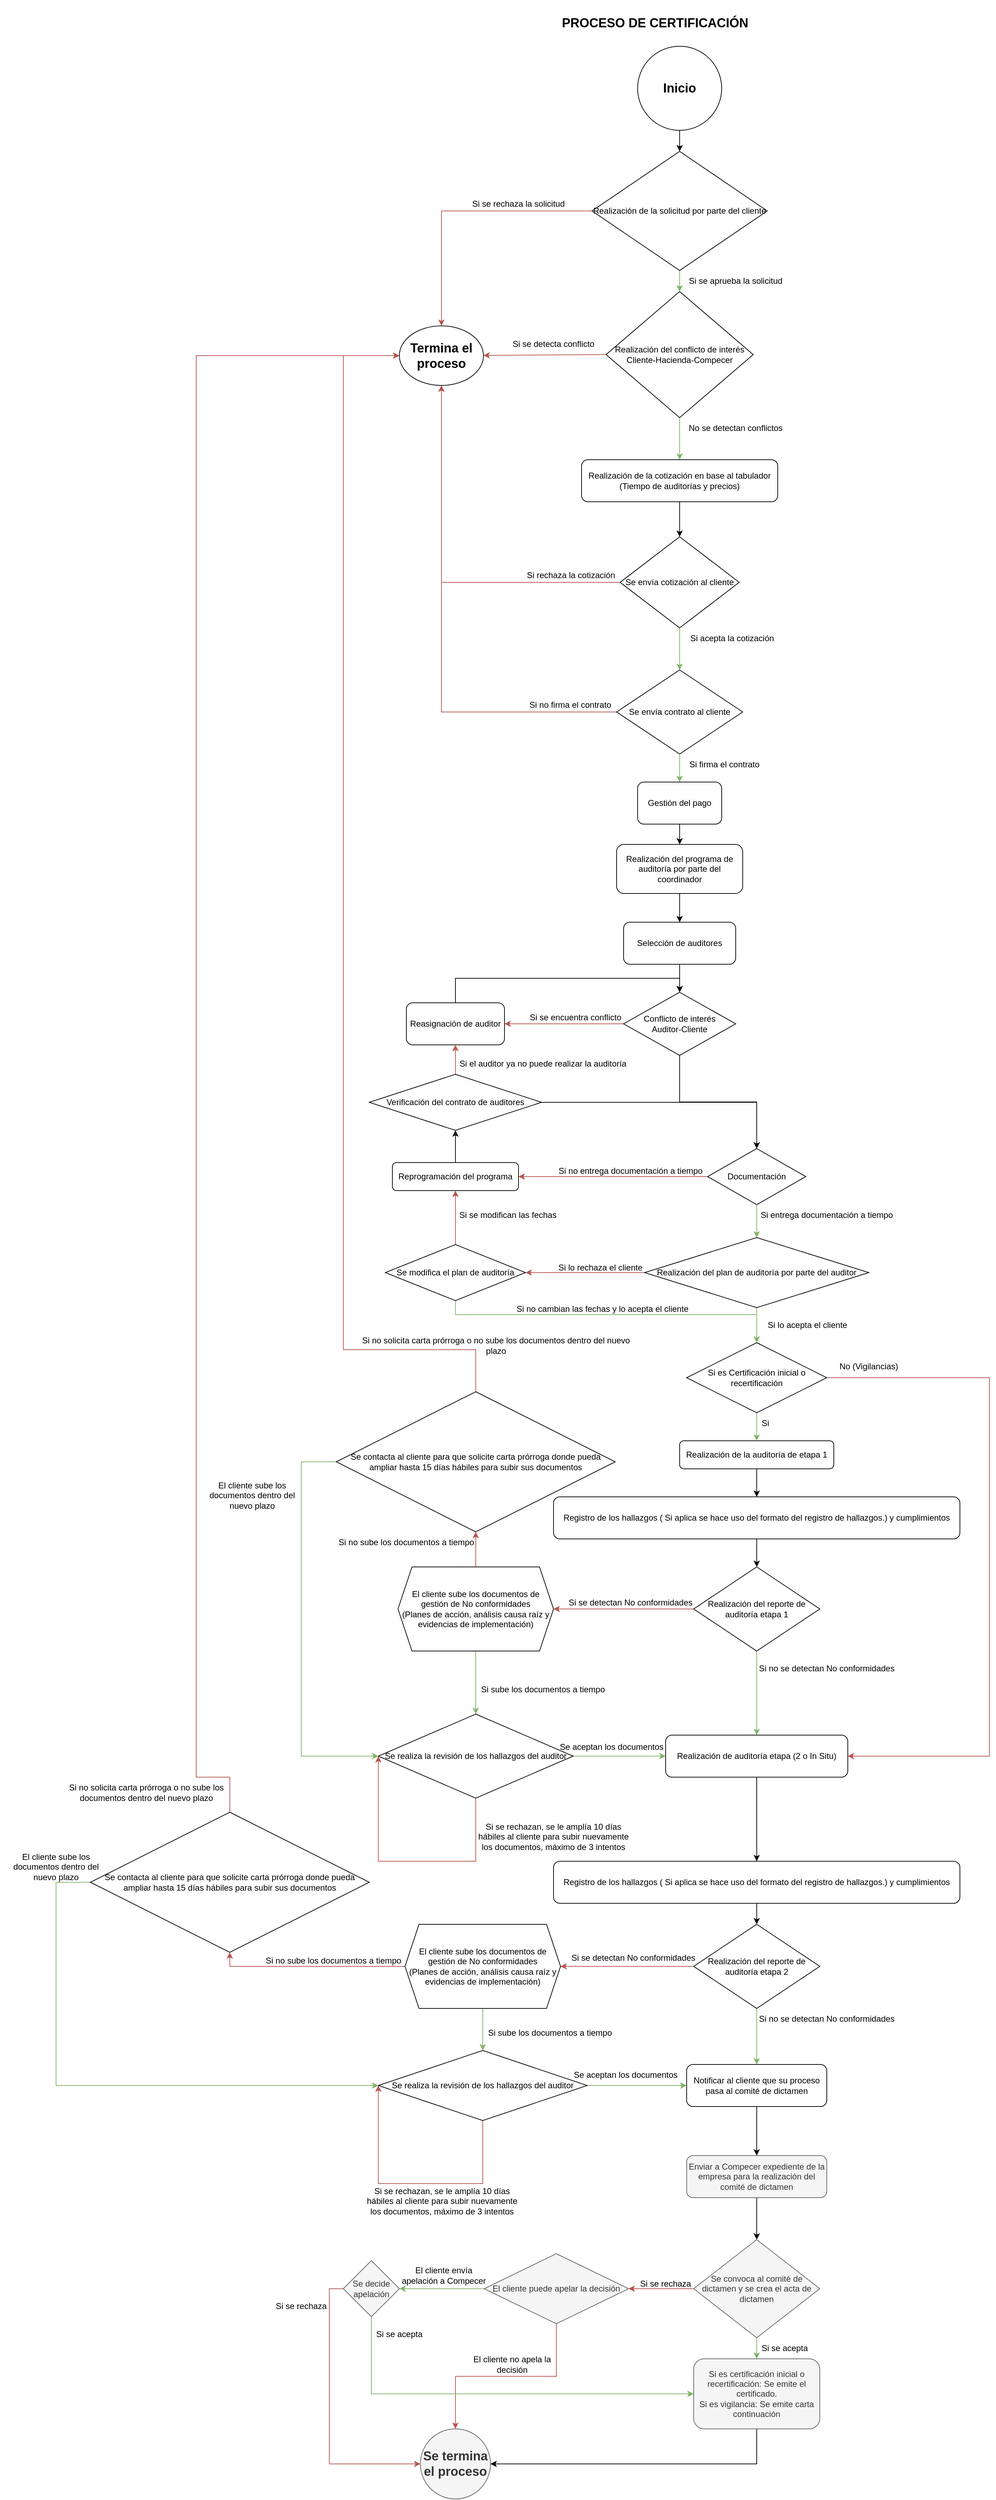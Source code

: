 <mxfile version="21.3.8" type="github">
  <diagram id="C5RBs43oDa-KdzZeNtuy" name="Page-1">
    <mxGraphModel dx="1707" dy="484" grid="1" gridSize="10" guides="1" tooltips="1" connect="1" arrows="1" fold="1" page="1" pageScale="1" pageWidth="827" pageHeight="1169" math="0" shadow="0">
      <root>
        <mxCell id="WIyWlLk6GJQsqaUBKTNV-0" />
        <mxCell id="WIyWlLk6GJQsqaUBKTNV-1" parent="WIyWlLk6GJQsqaUBKTNV-0" />
        <mxCell id="p5-lfuX05oYDoeHPT0H4-0" value="&lt;h2&gt;Inicio&lt;/h2&gt;" style="ellipse;whiteSpace=wrap;html=1;" parent="WIyWlLk6GJQsqaUBKTNV-1" vertex="1">
          <mxGeometry x="390" y="80" width="120" height="120" as="geometry" />
        </mxCell>
        <mxCell id="p5-lfuX05oYDoeHPT0H4-1" value="&lt;h1&gt;&lt;font style=&quot;font-size: 18px;&quot;&gt;PROCESO DE CERTIFICACIÓN&lt;/font&gt;&lt;/h1&gt;" style="text;html=1;strokeColor=none;fillColor=none;align=center;verticalAlign=middle;whiteSpace=wrap;rounded=0;" parent="WIyWlLk6GJQsqaUBKTNV-1" vertex="1">
          <mxGeometry y="30" width="830" height="30" as="geometry" />
        </mxCell>
        <mxCell id="p5-lfuX05oYDoeHPT0H4-3" value="" style="endArrow=classic;html=1;rounded=0;exitX=0.5;exitY=1;exitDx=0;exitDy=0;entryX=0.5;entryY=0;entryDx=0;entryDy=0;" parent="WIyWlLk6GJQsqaUBKTNV-1" source="p5-lfuX05oYDoeHPT0H4-0" target="p5-lfuX05oYDoeHPT0H4-13" edge="1">
          <mxGeometry width="50" height="50" relative="1" as="geometry">
            <mxPoint x="525" y="230" as="sourcePoint" />
            <mxPoint x="450" y="230" as="targetPoint" />
          </mxGeometry>
        </mxCell>
        <mxCell id="p5-lfuX05oYDoeHPT0H4-4" value="Realización del conflicto de interés&lt;br&gt;Cliente-Hacienda-Compecer" style="rhombus;whiteSpace=wrap;html=1;" parent="WIyWlLk6GJQsqaUBKTNV-1" vertex="1">
          <mxGeometry x="345" y="430" width="210" height="180" as="geometry" />
        </mxCell>
        <mxCell id="p5-lfuX05oYDoeHPT0H4-5" value="" style="endArrow=classic;html=1;rounded=0;exitX=0.5;exitY=1;exitDx=0;exitDy=0;entryX=0.5;entryY=0;entryDx=0;entryDy=0;fillColor=#d5e8d4;strokeColor=#82b366;" parent="WIyWlLk6GJQsqaUBKTNV-1" source="p5-lfuX05oYDoeHPT0H4-13" target="p5-lfuX05oYDoeHPT0H4-4" edge="1">
          <mxGeometry width="50" height="50" relative="1" as="geometry">
            <mxPoint x="450" y="300" as="sourcePoint" />
            <mxPoint x="270" y="300" as="targetPoint" />
          </mxGeometry>
        </mxCell>
        <mxCell id="p5-lfuX05oYDoeHPT0H4-6" value="" style="endArrow=classic;html=1;rounded=0;exitX=0;exitY=0.5;exitDx=0;exitDy=0;fillColor=#f8cecc;strokeColor=#b85450;" parent="WIyWlLk6GJQsqaUBKTNV-1" source="p5-lfuX05oYDoeHPT0H4-4" target="p5-lfuX05oYDoeHPT0H4-8" edge="1">
          <mxGeometry width="50" height="50" relative="1" as="geometry">
            <mxPoint x="200" y="450" as="sourcePoint" />
            <mxPoint x="180" y="385" as="targetPoint" />
          </mxGeometry>
        </mxCell>
        <mxCell id="p5-lfuX05oYDoeHPT0H4-7" value="Si se detecta conflicto" style="text;html=1;strokeColor=none;fillColor=none;align=center;verticalAlign=middle;whiteSpace=wrap;rounded=0;" parent="WIyWlLk6GJQsqaUBKTNV-1" vertex="1">
          <mxGeometry x="195" y="490" width="150" height="30" as="geometry" />
        </mxCell>
        <mxCell id="p5-lfuX05oYDoeHPT0H4-8" value="&lt;h2&gt;Termina el proceso&lt;/h2&gt;" style="ellipse;whiteSpace=wrap;html=1;" parent="WIyWlLk6GJQsqaUBKTNV-1" vertex="1">
          <mxGeometry x="50" y="479" width="120" height="85" as="geometry" />
        </mxCell>
        <mxCell id="p5-lfuX05oYDoeHPT0H4-11" value="" style="endArrow=classic;html=1;rounded=0;exitX=0.5;exitY=1;exitDx=0;exitDy=0;fillColor=#d5e8d4;strokeColor=#82b366;entryX=0.5;entryY=0;entryDx=0;entryDy=0;" parent="WIyWlLk6GJQsqaUBKTNV-1" source="p5-lfuX05oYDoeHPT0H4-4" target="p5-lfuX05oYDoeHPT0H4-43" edge="1">
          <mxGeometry width="50" height="50" relative="1" as="geometry">
            <mxPoint x="420" y="420" as="sourcePoint" />
            <mxPoint x="450" y="650" as="targetPoint" />
          </mxGeometry>
        </mxCell>
        <mxCell id="p5-lfuX05oYDoeHPT0H4-12" value="No se detectan conflictos" style="text;html=1;strokeColor=none;fillColor=none;align=center;verticalAlign=middle;whiteSpace=wrap;rounded=0;" parent="WIyWlLk6GJQsqaUBKTNV-1" vertex="1">
          <mxGeometry x="450" y="610" width="160" height="30" as="geometry" />
        </mxCell>
        <mxCell id="p5-lfuX05oYDoeHPT0H4-17" style="edgeStyle=orthogonalEdgeStyle;rounded=0;orthogonalLoop=1;jettySize=auto;html=1;exitX=0;exitY=0.5;exitDx=0;exitDy=0;entryX=0.5;entryY=0;entryDx=0;entryDy=0;fillColor=#f8cecc;strokeColor=#b85450;" parent="WIyWlLk6GJQsqaUBKTNV-1" source="p5-lfuX05oYDoeHPT0H4-13" target="p5-lfuX05oYDoeHPT0H4-8" edge="1">
          <mxGeometry relative="1" as="geometry" />
        </mxCell>
        <mxCell id="p5-lfuX05oYDoeHPT0H4-13" value="Realización de la solicitud por parte del cliente" style="rhombus;whiteSpace=wrap;html=1;" parent="WIyWlLk6GJQsqaUBKTNV-1" vertex="1">
          <mxGeometry x="325" y="230" width="250" height="170" as="geometry" />
        </mxCell>
        <mxCell id="p5-lfuX05oYDoeHPT0H4-16" value="Si se aprueba la solicitud" style="text;html=1;strokeColor=none;fillColor=none;align=center;verticalAlign=middle;whiteSpace=wrap;rounded=0;" parent="WIyWlLk6GJQsqaUBKTNV-1" vertex="1">
          <mxGeometry x="450" y="400" width="160" height="30" as="geometry" />
        </mxCell>
        <mxCell id="p5-lfuX05oYDoeHPT0H4-18" value="Si se rechaza la solicitud" style="text;html=1;strokeColor=none;fillColor=none;align=center;verticalAlign=middle;whiteSpace=wrap;rounded=0;" parent="WIyWlLk6GJQsqaUBKTNV-1" vertex="1">
          <mxGeometry x="130" y="290" width="180" height="30" as="geometry" />
        </mxCell>
        <mxCell id="p5-lfuX05oYDoeHPT0H4-21" style="edgeStyle=orthogonalEdgeStyle;rounded=0;orthogonalLoop=1;jettySize=auto;html=1;exitX=0;exitY=0.5;exitDx=0;exitDy=0;entryX=0.5;entryY=1;entryDx=0;entryDy=0;fillColor=#f8cecc;strokeColor=#b85450;" parent="WIyWlLk6GJQsqaUBKTNV-1" source="p5-lfuX05oYDoeHPT0H4-20" target="p5-lfuX05oYDoeHPT0H4-8" edge="1">
          <mxGeometry relative="1" as="geometry" />
        </mxCell>
        <mxCell id="p5-lfuX05oYDoeHPT0H4-23" style="edgeStyle=orthogonalEdgeStyle;rounded=0;orthogonalLoop=1;jettySize=auto;html=1;exitX=0.5;exitY=1;exitDx=0;exitDy=0;entryX=0.5;entryY=0;entryDx=0;entryDy=0;fillColor=#d5e8d4;strokeColor=#82b366;" parent="WIyWlLk6GJQsqaUBKTNV-1" source="p5-lfuX05oYDoeHPT0H4-20" target="p5-lfuX05oYDoeHPT0H4-22" edge="1">
          <mxGeometry relative="1" as="geometry" />
        </mxCell>
        <mxCell id="p5-lfuX05oYDoeHPT0H4-20" value="Se envía cotización al cliente" style="rhombus;whiteSpace=wrap;html=1;" parent="WIyWlLk6GJQsqaUBKTNV-1" vertex="1">
          <mxGeometry x="365" y="780" width="170" height="130" as="geometry" />
        </mxCell>
        <mxCell id="p5-lfuX05oYDoeHPT0H4-24" style="edgeStyle=orthogonalEdgeStyle;rounded=0;orthogonalLoop=1;jettySize=auto;html=1;entryX=0.5;entryY=1;entryDx=0;entryDy=0;fillColor=#f8cecc;strokeColor=#b85450;" parent="WIyWlLk6GJQsqaUBKTNV-1" source="p5-lfuX05oYDoeHPT0H4-22" target="p5-lfuX05oYDoeHPT0H4-8" edge="1">
          <mxGeometry relative="1" as="geometry" />
        </mxCell>
        <mxCell id="p5-lfuX05oYDoeHPT0H4-22" value="Se envía contrato al cliente" style="rhombus;whiteSpace=wrap;html=1;" parent="WIyWlLk6GJQsqaUBKTNV-1" vertex="1">
          <mxGeometry x="360" y="970" width="180" height="120" as="geometry" />
        </mxCell>
        <mxCell id="p5-lfuX05oYDoeHPT0H4-25" value="Si rechaza la cotización" style="text;html=1;strokeColor=none;fillColor=none;align=center;verticalAlign=middle;whiteSpace=wrap;rounded=0;" parent="WIyWlLk6GJQsqaUBKTNV-1" vertex="1">
          <mxGeometry x="220" y="820" width="150" height="30" as="geometry" />
        </mxCell>
        <mxCell id="p5-lfuX05oYDoeHPT0H4-27" value="Si no firma el contrato" style="text;html=1;strokeColor=none;fillColor=none;align=center;verticalAlign=middle;whiteSpace=wrap;rounded=0;" parent="WIyWlLk6GJQsqaUBKTNV-1" vertex="1">
          <mxGeometry x="219" y="1005" width="150" height="30" as="geometry" />
        </mxCell>
        <mxCell id="p5-lfuX05oYDoeHPT0H4-28" value="Si acepta la cotización" style="text;html=1;strokeColor=none;fillColor=none;align=center;verticalAlign=middle;whiteSpace=wrap;rounded=0;" parent="WIyWlLk6GJQsqaUBKTNV-1" vertex="1">
          <mxGeometry x="450" y="910" width="150" height="30" as="geometry" />
        </mxCell>
        <mxCell id="p5-lfuX05oYDoeHPT0H4-29" value="" style="endArrow=classic;html=1;rounded=0;exitX=0.5;exitY=1;exitDx=0;exitDy=0;fillColor=#d5e8d4;strokeColor=#82b366;entryX=0.5;entryY=0;entryDx=0;entryDy=0;" parent="WIyWlLk6GJQsqaUBKTNV-1" source="p5-lfuX05oYDoeHPT0H4-22" target="p5-lfuX05oYDoeHPT0H4-31" edge="1">
          <mxGeometry width="50" height="50" relative="1" as="geometry">
            <mxPoint x="330" y="1160" as="sourcePoint" />
            <mxPoint x="450" y="1150" as="targetPoint" />
          </mxGeometry>
        </mxCell>
        <mxCell id="p5-lfuX05oYDoeHPT0H4-30" value="Si firma el contrato" style="text;html=1;strokeColor=none;fillColor=none;align=center;verticalAlign=middle;whiteSpace=wrap;rounded=0;" parent="WIyWlLk6GJQsqaUBKTNV-1" vertex="1">
          <mxGeometry x="439" y="1090" width="150" height="30" as="geometry" />
        </mxCell>
        <mxCell id="p5-lfuX05oYDoeHPT0H4-33" style="edgeStyle=orthogonalEdgeStyle;rounded=0;orthogonalLoop=1;jettySize=auto;html=1;exitX=0.5;exitY=1;exitDx=0;exitDy=0;entryX=0.5;entryY=0;entryDx=0;entryDy=0;" parent="WIyWlLk6GJQsqaUBKTNV-1" source="p5-lfuX05oYDoeHPT0H4-31" target="p5-lfuX05oYDoeHPT0H4-32" edge="1">
          <mxGeometry relative="1" as="geometry" />
        </mxCell>
        <mxCell id="p5-lfuX05oYDoeHPT0H4-31" value="Gestión del pago" style="rounded=1;whiteSpace=wrap;html=1;" parent="WIyWlLk6GJQsqaUBKTNV-1" vertex="1">
          <mxGeometry x="390" y="1130" width="120" height="60" as="geometry" />
        </mxCell>
        <mxCell id="p5-lfuX05oYDoeHPT0H4-35" style="edgeStyle=orthogonalEdgeStyle;rounded=0;orthogonalLoop=1;jettySize=auto;html=1;entryX=0.5;entryY=0;entryDx=0;entryDy=0;" parent="WIyWlLk6GJQsqaUBKTNV-1" source="p5-lfuX05oYDoeHPT0H4-32" target="p5-lfuX05oYDoeHPT0H4-34" edge="1">
          <mxGeometry relative="1" as="geometry" />
        </mxCell>
        <mxCell id="p5-lfuX05oYDoeHPT0H4-32" value="Realización del programa de auditoría por parte del coordinador" style="rounded=1;whiteSpace=wrap;html=1;" parent="WIyWlLk6GJQsqaUBKTNV-1" vertex="1">
          <mxGeometry x="360" y="1219" width="180" height="70" as="geometry" />
        </mxCell>
        <mxCell id="p5-lfuX05oYDoeHPT0H4-37" style="edgeStyle=orthogonalEdgeStyle;rounded=0;orthogonalLoop=1;jettySize=auto;html=1;entryX=0.5;entryY=0;entryDx=0;entryDy=0;" parent="WIyWlLk6GJQsqaUBKTNV-1" source="p5-lfuX05oYDoeHPT0H4-34" target="p5-lfuX05oYDoeHPT0H4-36" edge="1">
          <mxGeometry relative="1" as="geometry" />
        </mxCell>
        <mxCell id="p5-lfuX05oYDoeHPT0H4-34" value="Selección de auditores" style="rounded=1;whiteSpace=wrap;html=1;" parent="WIyWlLk6GJQsqaUBKTNV-1" vertex="1">
          <mxGeometry x="370" y="1330" width="160" height="60" as="geometry" />
        </mxCell>
        <mxCell id="p5-lfuX05oYDoeHPT0H4-41" style="edgeStyle=orthogonalEdgeStyle;rounded=0;orthogonalLoop=1;jettySize=auto;html=1;entryX=1;entryY=0.5;entryDx=0;entryDy=0;fillColor=#f8cecc;strokeColor=#b85450;" parent="WIyWlLk6GJQsqaUBKTNV-1" source="p5-lfuX05oYDoeHPT0H4-36" target="p5-lfuX05oYDoeHPT0H4-40" edge="1">
          <mxGeometry relative="1" as="geometry" />
        </mxCell>
        <mxCell id="p5-lfuX05oYDoeHPT0H4-47" style="edgeStyle=orthogonalEdgeStyle;rounded=0;orthogonalLoop=1;jettySize=auto;html=1;entryX=0.5;entryY=0;entryDx=0;entryDy=0;" parent="WIyWlLk6GJQsqaUBKTNV-1" source="p5-lfuX05oYDoeHPT0H4-36" target="p5-lfuX05oYDoeHPT0H4-48" edge="1">
          <mxGeometry relative="1" as="geometry">
            <mxPoint x="450" y="1570" as="targetPoint" />
          </mxGeometry>
        </mxCell>
        <mxCell id="p5-lfuX05oYDoeHPT0H4-36" value="Conflicto de interés&lt;br&gt;Auditor-Cliente" style="rhombus;whiteSpace=wrap;html=1;" parent="WIyWlLk6GJQsqaUBKTNV-1" vertex="1">
          <mxGeometry x="370" y="1430" width="160" height="90" as="geometry" />
        </mxCell>
        <mxCell id="p5-lfuX05oYDoeHPT0H4-39" value="Si se encuentra conflicto" style="text;html=1;strokeColor=none;fillColor=none;align=center;verticalAlign=middle;whiteSpace=wrap;rounded=0;" parent="WIyWlLk6GJQsqaUBKTNV-1" vertex="1">
          <mxGeometry x="226" y="1451" width="151" height="30" as="geometry" />
        </mxCell>
        <mxCell id="p5-lfuX05oYDoeHPT0H4-45" style="edgeStyle=orthogonalEdgeStyle;rounded=0;orthogonalLoop=1;jettySize=auto;html=1;entryX=0.5;entryY=0;entryDx=0;entryDy=0;" parent="WIyWlLk6GJQsqaUBKTNV-1" source="p5-lfuX05oYDoeHPT0H4-40" target="p5-lfuX05oYDoeHPT0H4-36" edge="1">
          <mxGeometry relative="1" as="geometry">
            <Array as="points">
              <mxPoint x="130" y="1410" />
              <mxPoint x="450" y="1410" />
            </Array>
          </mxGeometry>
        </mxCell>
        <mxCell id="p5-lfuX05oYDoeHPT0H4-40" value="Reasignación de auditor" style="rounded=1;whiteSpace=wrap;html=1;" parent="WIyWlLk6GJQsqaUBKTNV-1" vertex="1">
          <mxGeometry x="60" y="1445" width="140" height="60" as="geometry" />
        </mxCell>
        <mxCell id="p5-lfuX05oYDoeHPT0H4-44" style="edgeStyle=orthogonalEdgeStyle;rounded=0;orthogonalLoop=1;jettySize=auto;html=1;entryX=0.5;entryY=0;entryDx=0;entryDy=0;" parent="WIyWlLk6GJQsqaUBKTNV-1" source="p5-lfuX05oYDoeHPT0H4-43" target="p5-lfuX05oYDoeHPT0H4-20" edge="1">
          <mxGeometry relative="1" as="geometry" />
        </mxCell>
        <mxCell id="p5-lfuX05oYDoeHPT0H4-43" value="Realización de la cotización en base al tabulador (Tiempo de auditorías y precios)" style="rounded=1;whiteSpace=wrap;html=1;" parent="WIyWlLk6GJQsqaUBKTNV-1" vertex="1">
          <mxGeometry x="310" y="670" width="280" height="60" as="geometry" />
        </mxCell>
        <mxCell id="p5-lfuX05oYDoeHPT0H4-55" style="edgeStyle=orthogonalEdgeStyle;rounded=0;orthogonalLoop=1;jettySize=auto;html=1;exitX=0;exitY=0.5;exitDx=0;exitDy=0;entryX=1;entryY=0.5;entryDx=0;entryDy=0;fillColor=#f8cecc;strokeColor=#b85450;" parent="WIyWlLk6GJQsqaUBKTNV-1" source="p5-lfuX05oYDoeHPT0H4-48" target="p5-lfuX05oYDoeHPT0H4-50" edge="1">
          <mxGeometry relative="1" as="geometry" />
        </mxCell>
        <mxCell id="p5-lfuX05oYDoeHPT0H4-62" style="edgeStyle=orthogonalEdgeStyle;rounded=0;orthogonalLoop=1;jettySize=auto;html=1;fillColor=#d5e8d4;strokeColor=#82b366;" parent="WIyWlLk6GJQsqaUBKTNV-1" source="p5-lfuX05oYDoeHPT0H4-48" target="p5-lfuX05oYDoeHPT0H4-61" edge="1">
          <mxGeometry relative="1" as="geometry" />
        </mxCell>
        <mxCell id="p5-lfuX05oYDoeHPT0H4-48" value="Documentación" style="rhombus;whiteSpace=wrap;html=1;" parent="WIyWlLk6GJQsqaUBKTNV-1" vertex="1">
          <mxGeometry x="490" y="1653" width="140" height="80" as="geometry" />
        </mxCell>
        <mxCell id="p5-lfuX05oYDoeHPT0H4-54" style="edgeStyle=orthogonalEdgeStyle;rounded=0;orthogonalLoop=1;jettySize=auto;html=1;entryX=0.5;entryY=1;entryDx=0;entryDy=0;" parent="WIyWlLk6GJQsqaUBKTNV-1" source="p5-lfuX05oYDoeHPT0H4-50" target="p5-lfuX05oYDoeHPT0H4-51" edge="1">
          <mxGeometry relative="1" as="geometry" />
        </mxCell>
        <mxCell id="p5-lfuX05oYDoeHPT0H4-50" value="Reprogramación del programa" style="rounded=1;whiteSpace=wrap;html=1;" parent="WIyWlLk6GJQsqaUBKTNV-1" vertex="1">
          <mxGeometry x="40" y="1673" width="180" height="40" as="geometry" />
        </mxCell>
        <mxCell id="p5-lfuX05oYDoeHPT0H4-53" style="edgeStyle=orthogonalEdgeStyle;rounded=0;orthogonalLoop=1;jettySize=auto;html=1;entryX=0.5;entryY=1;entryDx=0;entryDy=0;fillColor=#f8cecc;strokeColor=#b85450;" parent="WIyWlLk6GJQsqaUBKTNV-1" source="p5-lfuX05oYDoeHPT0H4-51" target="p5-lfuX05oYDoeHPT0H4-40" edge="1">
          <mxGeometry relative="1" as="geometry" />
        </mxCell>
        <mxCell id="p5-lfuX05oYDoeHPT0H4-60" style="edgeStyle=orthogonalEdgeStyle;rounded=0;orthogonalLoop=1;jettySize=auto;html=1;entryX=0.5;entryY=0;entryDx=0;entryDy=0;" parent="WIyWlLk6GJQsqaUBKTNV-1" source="p5-lfuX05oYDoeHPT0H4-51" target="p5-lfuX05oYDoeHPT0H4-48" edge="1">
          <mxGeometry relative="1" as="geometry" />
        </mxCell>
        <mxCell id="p5-lfuX05oYDoeHPT0H4-51" value="Verificación del contrato de auditores" style="rhombus;whiteSpace=wrap;html=1;" parent="WIyWlLk6GJQsqaUBKTNV-1" vertex="1">
          <mxGeometry x="7" y="1547" width="246" height="80" as="geometry" />
        </mxCell>
        <mxCell id="p5-lfuX05oYDoeHPT0H4-56" value="Si no entrega documentación a tiempo" style="text;html=1;strokeColor=none;fillColor=none;align=center;verticalAlign=middle;whiteSpace=wrap;rounded=0;" parent="WIyWlLk6GJQsqaUBKTNV-1" vertex="1">
          <mxGeometry x="260" y="1670" width="240" height="30" as="geometry" />
        </mxCell>
        <mxCell id="p5-lfuX05oYDoeHPT0H4-57" value="Si el auditor ya no puede realizar la auditoría" style="text;html=1;strokeColor=none;fillColor=none;align=center;verticalAlign=middle;whiteSpace=wrap;rounded=0;" parent="WIyWlLk6GJQsqaUBKTNV-1" vertex="1">
          <mxGeometry x="120" y="1517" width="270" height="30" as="geometry" />
        </mxCell>
        <mxCell id="p5-lfuX05oYDoeHPT0H4-65" style="edgeStyle=orthogonalEdgeStyle;rounded=0;orthogonalLoop=1;jettySize=auto;html=1;entryX=1;entryY=0.5;entryDx=0;entryDy=0;fillColor=#f8cecc;strokeColor=#b85450;" parent="WIyWlLk6GJQsqaUBKTNV-1" source="p5-lfuX05oYDoeHPT0H4-61" target="p5-lfuX05oYDoeHPT0H4-64" edge="1">
          <mxGeometry relative="1" as="geometry" />
        </mxCell>
        <mxCell id="p5-lfuX05oYDoeHPT0H4-76" style="edgeStyle=orthogonalEdgeStyle;rounded=0;orthogonalLoop=1;jettySize=auto;html=1;entryX=0.5;entryY=0;entryDx=0;entryDy=0;fillColor=#d5e8d4;strokeColor=#82b366;" parent="WIyWlLk6GJQsqaUBKTNV-1" source="p5-lfuX05oYDoeHPT0H4-61" target="p5-lfuX05oYDoeHPT0H4-74" edge="1">
          <mxGeometry relative="1" as="geometry" />
        </mxCell>
        <mxCell id="p5-lfuX05oYDoeHPT0H4-61" value="Realización del plan de auditoría por parte del auditor" style="rhombus;whiteSpace=wrap;html=1;" parent="WIyWlLk6GJQsqaUBKTNV-1" vertex="1">
          <mxGeometry x="400" y="1780" width="320" height="100" as="geometry" />
        </mxCell>
        <mxCell id="p5-lfuX05oYDoeHPT0H4-63" value="Si entrega documentación a tiempo" style="text;html=1;strokeColor=none;fillColor=none;align=center;verticalAlign=middle;whiteSpace=wrap;rounded=0;" parent="WIyWlLk6GJQsqaUBKTNV-1" vertex="1">
          <mxGeometry x="540" y="1733" width="240" height="30" as="geometry" />
        </mxCell>
        <mxCell id="p5-lfuX05oYDoeHPT0H4-66" style="edgeStyle=orthogonalEdgeStyle;rounded=0;orthogonalLoop=1;jettySize=auto;html=1;entryX=0.5;entryY=1;entryDx=0;entryDy=0;fillColor=#f8cecc;strokeColor=#b85450;" parent="WIyWlLk6GJQsqaUBKTNV-1" source="p5-lfuX05oYDoeHPT0H4-64" target="p5-lfuX05oYDoeHPT0H4-50" edge="1">
          <mxGeometry relative="1" as="geometry" />
        </mxCell>
        <mxCell id="p5-lfuX05oYDoeHPT0H4-77" style="edgeStyle=orthogonalEdgeStyle;rounded=0;orthogonalLoop=1;jettySize=auto;html=1;entryX=0.5;entryY=0;entryDx=0;entryDy=0;fillColor=#d5e8d4;strokeColor=#82b366;" parent="WIyWlLk6GJQsqaUBKTNV-1" source="p5-lfuX05oYDoeHPT0H4-64" target="p5-lfuX05oYDoeHPT0H4-74" edge="1">
          <mxGeometry relative="1" as="geometry">
            <Array as="points">
              <mxPoint x="130" y="1890" />
              <mxPoint x="560" y="1890" />
            </Array>
          </mxGeometry>
        </mxCell>
        <mxCell id="p5-lfuX05oYDoeHPT0H4-64" value="Se modifica el plan de auditoría" style="rhombus;whiteSpace=wrap;html=1;" parent="WIyWlLk6GJQsqaUBKTNV-1" vertex="1">
          <mxGeometry x="30" y="1790" width="200" height="80" as="geometry" />
        </mxCell>
        <mxCell id="p5-lfuX05oYDoeHPT0H4-67" value="Si se modifican las fechas" style="text;html=1;strokeColor=none;fillColor=none;align=center;verticalAlign=middle;whiteSpace=wrap;rounded=0;" parent="WIyWlLk6GJQsqaUBKTNV-1" vertex="1">
          <mxGeometry x="120" y="1733" width="170" height="30" as="geometry" />
        </mxCell>
        <mxCell id="p5-lfuX05oYDoeHPT0H4-68" value="Si lo rechaza el cliente" style="text;html=1;strokeColor=none;fillColor=none;align=center;verticalAlign=middle;whiteSpace=wrap;rounded=0;" parent="WIyWlLk6GJQsqaUBKTNV-1" vertex="1">
          <mxGeometry x="272" y="1808" width="130" height="30" as="geometry" />
        </mxCell>
        <mxCell id="p5-lfuX05oYDoeHPT0H4-79" style="edgeStyle=orthogonalEdgeStyle;rounded=0;orthogonalLoop=1;jettySize=auto;html=1;entryX=0.5;entryY=0;entryDx=0;entryDy=0;" parent="WIyWlLk6GJQsqaUBKTNV-1" source="p5-lfuX05oYDoeHPT0H4-69" target="p5-lfuX05oYDoeHPT0H4-73" edge="1">
          <mxGeometry relative="1" as="geometry" />
        </mxCell>
        <mxCell id="p5-lfuX05oYDoeHPT0H4-69" value="Realización de la auditoría de etapa 1" style="rounded=1;whiteSpace=wrap;html=1;" parent="WIyWlLk6GJQsqaUBKTNV-1" vertex="1">
          <mxGeometry x="450" y="2070" width="220" height="40" as="geometry" />
        </mxCell>
        <mxCell id="p5-lfuX05oYDoeHPT0H4-71" value="Si lo acepta el cliente" style="text;html=1;strokeColor=none;fillColor=none;align=center;verticalAlign=middle;whiteSpace=wrap;rounded=0;" parent="WIyWlLk6GJQsqaUBKTNV-1" vertex="1">
          <mxGeometry x="565" y="1890" width="135" height="30" as="geometry" />
        </mxCell>
        <mxCell id="p5-lfuX05oYDoeHPT0H4-81" style="edgeStyle=orthogonalEdgeStyle;rounded=0;orthogonalLoop=1;jettySize=auto;html=1;entryX=0.5;entryY=0;entryDx=0;entryDy=0;" parent="WIyWlLk6GJQsqaUBKTNV-1" source="p5-lfuX05oYDoeHPT0H4-73" target="p5-lfuX05oYDoeHPT0H4-80" edge="1">
          <mxGeometry relative="1" as="geometry" />
        </mxCell>
        <mxCell id="p5-lfuX05oYDoeHPT0H4-73" value="Registro de los hallazgos ( Si aplica se hace uso del formato del registro de hallazgos.) y cumplimientos" style="rounded=1;whiteSpace=wrap;html=1;" parent="WIyWlLk6GJQsqaUBKTNV-1" vertex="1">
          <mxGeometry x="270" y="2150" width="580" height="60" as="geometry" />
        </mxCell>
        <mxCell id="p5-lfuX05oYDoeHPT0H4-78" style="edgeStyle=orthogonalEdgeStyle;rounded=0;orthogonalLoop=1;jettySize=auto;html=1;entryX=0.5;entryY=0;entryDx=0;entryDy=0;fillColor=#d5e8d4;strokeColor=#82b366;" parent="WIyWlLk6GJQsqaUBKTNV-1" source="p5-lfuX05oYDoeHPT0H4-74" target="p5-lfuX05oYDoeHPT0H4-69" edge="1">
          <mxGeometry relative="1" as="geometry" />
        </mxCell>
        <mxCell id="OEueLyYYsHDINbtBPgIN-18" style="edgeStyle=orthogonalEdgeStyle;rounded=0;orthogonalLoop=1;jettySize=auto;html=1;exitX=1;exitY=0.5;exitDx=0;exitDy=0;entryX=1;entryY=0.5;entryDx=0;entryDy=0;fillColor=#f8cecc;strokeColor=#b85450;" edge="1" parent="WIyWlLk6GJQsqaUBKTNV-1" source="p5-lfuX05oYDoeHPT0H4-74" target="OEueLyYYsHDINbtBPgIN-5">
          <mxGeometry relative="1" as="geometry">
            <mxPoint x="892.353" y="2520" as="targetPoint" />
            <Array as="points">
              <mxPoint x="892" y="1980" />
              <mxPoint x="892" y="2520" />
            </Array>
          </mxGeometry>
        </mxCell>
        <mxCell id="p5-lfuX05oYDoeHPT0H4-74" value="Si es Certificación inicial o recertificación" style="rhombus;whiteSpace=wrap;html=1;" parent="WIyWlLk6GJQsqaUBKTNV-1" vertex="1">
          <mxGeometry x="460" y="1930" width="200" height="100" as="geometry" />
        </mxCell>
        <mxCell id="p5-lfuX05oYDoeHPT0H4-84" style="edgeStyle=orthogonalEdgeStyle;rounded=0;orthogonalLoop=1;jettySize=auto;html=1;exitX=0;exitY=0.5;exitDx=0;exitDy=0;entryX=1;entryY=0.5;entryDx=0;entryDy=0;fillColor=#f8cecc;strokeColor=#b85450;" parent="WIyWlLk6GJQsqaUBKTNV-1" source="p5-lfuX05oYDoeHPT0H4-80" target="p5-lfuX05oYDoeHPT0H4-83" edge="1">
          <mxGeometry relative="1" as="geometry" />
        </mxCell>
        <mxCell id="OEueLyYYsHDINbtBPgIN-22" style="edgeStyle=orthogonalEdgeStyle;rounded=0;orthogonalLoop=1;jettySize=auto;html=1;entryX=0.5;entryY=0;entryDx=0;entryDy=0;fillColor=#d5e8d4;strokeColor=#82b366;" edge="1" parent="WIyWlLk6GJQsqaUBKTNV-1" source="p5-lfuX05oYDoeHPT0H4-80" target="OEueLyYYsHDINbtBPgIN-5">
          <mxGeometry relative="1" as="geometry" />
        </mxCell>
        <mxCell id="p5-lfuX05oYDoeHPT0H4-80" value="Realización del reporte de auditoría etapa 1" style="rhombus;whiteSpace=wrap;html=1;" parent="WIyWlLk6GJQsqaUBKTNV-1" vertex="1">
          <mxGeometry x="470" y="2250" width="180" height="120" as="geometry" />
        </mxCell>
        <mxCell id="OEueLyYYsHDINbtBPgIN-3" style="edgeStyle=orthogonalEdgeStyle;rounded=0;orthogonalLoop=1;jettySize=auto;html=1;entryX=0.5;entryY=0;entryDx=0;entryDy=0;fillColor=#d5e8d4;strokeColor=#82b366;" edge="1" parent="WIyWlLk6GJQsqaUBKTNV-1" source="p5-lfuX05oYDoeHPT0H4-83" target="OEueLyYYsHDINbtBPgIN-2">
          <mxGeometry relative="1" as="geometry" />
        </mxCell>
        <mxCell id="OEueLyYYsHDINbtBPgIN-12" style="edgeStyle=orthogonalEdgeStyle;rounded=0;orthogonalLoop=1;jettySize=auto;html=1;entryX=0.5;entryY=1;entryDx=0;entryDy=0;fillColor=#f8cecc;strokeColor=#b85450;" edge="1" parent="WIyWlLk6GJQsqaUBKTNV-1" source="p5-lfuX05oYDoeHPT0H4-83" target="OEueLyYYsHDINbtBPgIN-11">
          <mxGeometry relative="1" as="geometry" />
        </mxCell>
        <mxCell id="p5-lfuX05oYDoeHPT0H4-83" value="El cliente sube los documentos de gestión de No conformidades&lt;br&gt;(Planes de acción, análisis causa raíz y evidencias de implementación)" style="shape=hexagon;perimeter=hexagonPerimeter2;whiteSpace=wrap;html=1;fixedSize=1;" parent="WIyWlLk6GJQsqaUBKTNV-1" vertex="1">
          <mxGeometry x="48" y="2250" width="222" height="120" as="geometry" />
        </mxCell>
        <mxCell id="p5-lfuX05oYDoeHPT0H4-85" value="Si se detectan No conformidades" style="text;html=1;strokeColor=none;fillColor=none;align=center;verticalAlign=middle;whiteSpace=wrap;rounded=0;" parent="WIyWlLk6GJQsqaUBKTNV-1" vertex="1">
          <mxGeometry x="280" y="2286" width="200" height="30" as="geometry" />
        </mxCell>
        <mxCell id="OEueLyYYsHDINbtBPgIN-0" value="Si no cambian las fechas y lo acepta el cliente" style="text;html=1;strokeColor=none;fillColor=none;align=center;verticalAlign=middle;whiteSpace=wrap;rounded=0;" vertex="1" parent="WIyWlLk6GJQsqaUBKTNV-1">
          <mxGeometry x="210" y="1867" width="260" height="30" as="geometry" />
        </mxCell>
        <mxCell id="OEueLyYYsHDINbtBPgIN-1" value="Si" style="text;html=1;strokeColor=none;fillColor=none;align=center;verticalAlign=middle;whiteSpace=wrap;rounded=0;" vertex="1" parent="WIyWlLk6GJQsqaUBKTNV-1">
          <mxGeometry x="555" y="2030" width="35" height="30" as="geometry" />
        </mxCell>
        <mxCell id="OEueLyYYsHDINbtBPgIN-6" style="edgeStyle=orthogonalEdgeStyle;rounded=0;orthogonalLoop=1;jettySize=auto;html=1;fillColor=#d5e8d4;strokeColor=#82b366;" edge="1" parent="WIyWlLk6GJQsqaUBKTNV-1" source="OEueLyYYsHDINbtBPgIN-2" target="OEueLyYYsHDINbtBPgIN-5">
          <mxGeometry relative="1" as="geometry" />
        </mxCell>
        <mxCell id="OEueLyYYsHDINbtBPgIN-9" style="edgeStyle=orthogonalEdgeStyle;rounded=0;orthogonalLoop=1;jettySize=auto;html=1;entryX=0;entryY=0.5;entryDx=0;entryDy=0;fillColor=#f8cecc;strokeColor=#b85450;" edge="1" parent="WIyWlLk6GJQsqaUBKTNV-1" source="OEueLyYYsHDINbtBPgIN-2" target="OEueLyYYsHDINbtBPgIN-2">
          <mxGeometry relative="1" as="geometry">
            <mxPoint x="30" y="2580" as="targetPoint" />
            <Array as="points">
              <mxPoint x="159" y="2670" />
              <mxPoint x="20" y="2670" />
            </Array>
          </mxGeometry>
        </mxCell>
        <mxCell id="OEueLyYYsHDINbtBPgIN-2" value="Se realiza la revisión de los hallazgos del auditor" style="rhombus;whiteSpace=wrap;html=1;" vertex="1" parent="WIyWlLk6GJQsqaUBKTNV-1">
          <mxGeometry x="20" y="2460" width="278" height="120" as="geometry" />
        </mxCell>
        <mxCell id="OEueLyYYsHDINbtBPgIN-4" value="Si sube los documentos a tiempo" style="text;html=1;strokeColor=none;fillColor=none;align=center;verticalAlign=middle;whiteSpace=wrap;rounded=0;" vertex="1" parent="WIyWlLk6GJQsqaUBKTNV-1">
          <mxGeometry x="145" y="2410" width="220" height="30" as="geometry" />
        </mxCell>
        <mxCell id="OEueLyYYsHDINbtBPgIN-21" style="edgeStyle=orthogonalEdgeStyle;rounded=0;orthogonalLoop=1;jettySize=auto;html=1;entryX=0.5;entryY=0;entryDx=0;entryDy=0;" edge="1" parent="WIyWlLk6GJQsqaUBKTNV-1" source="OEueLyYYsHDINbtBPgIN-5" target="OEueLyYYsHDINbtBPgIN-20">
          <mxGeometry relative="1" as="geometry" />
        </mxCell>
        <mxCell id="OEueLyYYsHDINbtBPgIN-5" value="Realización de auditoría etapa (2 o In Situ)" style="rounded=1;whiteSpace=wrap;html=1;" vertex="1" parent="WIyWlLk6GJQsqaUBKTNV-1">
          <mxGeometry x="430" y="2490" width="260" height="60" as="geometry" />
        </mxCell>
        <mxCell id="OEueLyYYsHDINbtBPgIN-7" value="Se aceptan los documentos" style="text;html=1;strokeColor=none;fillColor=none;align=center;verticalAlign=middle;whiteSpace=wrap;rounded=0;" vertex="1" parent="WIyWlLk6GJQsqaUBKTNV-1">
          <mxGeometry x="243" y="2492" width="220" height="30" as="geometry" />
        </mxCell>
        <mxCell id="OEueLyYYsHDINbtBPgIN-10" value="Si se rechazan, se le amplía 10 días hábiles al cliente para subir nuevamente los documentos, máximo de 3 intentos" style="text;html=1;strokeColor=none;fillColor=none;align=center;verticalAlign=middle;whiteSpace=wrap;rounded=0;" vertex="1" parent="WIyWlLk6GJQsqaUBKTNV-1">
          <mxGeometry x="155" y="2620" width="230" height="30" as="geometry" />
        </mxCell>
        <mxCell id="OEueLyYYsHDINbtBPgIN-14" style="edgeStyle=orthogonalEdgeStyle;rounded=0;orthogonalLoop=1;jettySize=auto;html=1;entryX=0;entryY=0.5;entryDx=0;entryDy=0;fillColor=#d5e8d4;strokeColor=#82b366;" edge="1" parent="WIyWlLk6GJQsqaUBKTNV-1" source="OEueLyYYsHDINbtBPgIN-11" target="OEueLyYYsHDINbtBPgIN-2">
          <mxGeometry relative="1" as="geometry">
            <mxPoint x="-80" y="2520" as="targetPoint" />
            <Array as="points">
              <mxPoint x="-90" y="2100" />
              <mxPoint x="-90" y="2520" />
            </Array>
          </mxGeometry>
        </mxCell>
        <mxCell id="OEueLyYYsHDINbtBPgIN-16" style="edgeStyle=orthogonalEdgeStyle;rounded=0;orthogonalLoop=1;jettySize=auto;html=1;entryX=0;entryY=0.5;entryDx=0;entryDy=0;fillColor=#f8cecc;strokeColor=#b85450;" edge="1" parent="WIyWlLk6GJQsqaUBKTNV-1" source="OEueLyYYsHDINbtBPgIN-11" target="p5-lfuX05oYDoeHPT0H4-8">
          <mxGeometry relative="1" as="geometry">
            <mxPoint x="-30" y="1370" as="targetPoint" />
            <Array as="points">
              <mxPoint x="159" y="1940" />
              <mxPoint x="-30" y="1940" />
              <mxPoint x="-30" y="521" />
            </Array>
          </mxGeometry>
        </mxCell>
        <mxCell id="OEueLyYYsHDINbtBPgIN-11" value="Se contacta al cliente para que solicite carta prórroga donde pueda ampliar hasta 15 días hábiles para subir sus documentos" style="rhombus;whiteSpace=wrap;html=1;" vertex="1" parent="WIyWlLk6GJQsqaUBKTNV-1">
          <mxGeometry x="-40" y="2000" width="398" height="200" as="geometry" />
        </mxCell>
        <mxCell id="OEueLyYYsHDINbtBPgIN-13" value="Si no sube los documentos a tiempo" style="text;html=1;strokeColor=none;fillColor=none;align=center;verticalAlign=middle;whiteSpace=wrap;rounded=0;" vertex="1" parent="WIyWlLk6GJQsqaUBKTNV-1">
          <mxGeometry x="-50" y="2200" width="220" height="30" as="geometry" />
        </mxCell>
        <mxCell id="OEueLyYYsHDINbtBPgIN-15" value="El cliente sube los documentos dentro del nuevo plazo" style="text;html=1;strokeColor=none;fillColor=none;align=center;verticalAlign=middle;whiteSpace=wrap;rounded=0;" vertex="1" parent="WIyWlLk6GJQsqaUBKTNV-1">
          <mxGeometry x="-240" y="2120" width="160" height="55" as="geometry" />
        </mxCell>
        <mxCell id="OEueLyYYsHDINbtBPgIN-17" value="Si no solicita carta prórroga o no sube los documentos dentro del nuevo plazo" style="text;html=1;strokeColor=none;fillColor=none;align=center;verticalAlign=middle;whiteSpace=wrap;rounded=0;" vertex="1" parent="WIyWlLk6GJQsqaUBKTNV-1">
          <mxGeometry x="-12" y="1919" width="400" height="30" as="geometry" />
        </mxCell>
        <mxCell id="OEueLyYYsHDINbtBPgIN-19" value="No (Vigilancias)" style="text;html=1;strokeColor=none;fillColor=none;align=center;verticalAlign=middle;whiteSpace=wrap;rounded=0;" vertex="1" parent="WIyWlLk6GJQsqaUBKTNV-1">
          <mxGeometry x="670" y="1949" width="100" height="30" as="geometry" />
        </mxCell>
        <mxCell id="OEueLyYYsHDINbtBPgIN-25" style="edgeStyle=orthogonalEdgeStyle;rounded=0;orthogonalLoop=1;jettySize=auto;html=1;" edge="1" parent="WIyWlLk6GJQsqaUBKTNV-1" source="OEueLyYYsHDINbtBPgIN-20" target="OEueLyYYsHDINbtBPgIN-24">
          <mxGeometry relative="1" as="geometry" />
        </mxCell>
        <mxCell id="OEueLyYYsHDINbtBPgIN-20" value="Registro de los hallazgos ( Si aplica se hace uso del formato del registro de hallazgos.) y cumplimientos" style="rounded=1;whiteSpace=wrap;html=1;" vertex="1" parent="WIyWlLk6GJQsqaUBKTNV-1">
          <mxGeometry x="270" y="2670" width="580" height="60" as="geometry" />
        </mxCell>
        <mxCell id="OEueLyYYsHDINbtBPgIN-23" value="Si no se detectan No conformidades" style="text;html=1;strokeColor=none;fillColor=none;align=center;verticalAlign=middle;whiteSpace=wrap;rounded=0;" vertex="1" parent="WIyWlLk6GJQsqaUBKTNV-1">
          <mxGeometry x="560" y="2380" width="200" height="30" as="geometry" />
        </mxCell>
        <mxCell id="OEueLyYYsHDINbtBPgIN-44" style="edgeStyle=orthogonalEdgeStyle;rounded=0;orthogonalLoop=1;jettySize=auto;html=1;entryX=0.5;entryY=0;entryDx=0;entryDy=0;fillColor=#d5e8d4;strokeColor=#82b366;" edge="1" parent="WIyWlLk6GJQsqaUBKTNV-1" source="OEueLyYYsHDINbtBPgIN-24" target="OEueLyYYsHDINbtBPgIN-43">
          <mxGeometry relative="1" as="geometry" />
        </mxCell>
        <mxCell id="OEueLyYYsHDINbtBPgIN-24" value="Realización del reporte de auditoría etapa 2" style="rhombus;whiteSpace=wrap;html=1;" vertex="1" parent="WIyWlLk6GJQsqaUBKTNV-1">
          <mxGeometry x="470" y="2760" width="180" height="120" as="geometry" />
        </mxCell>
        <mxCell id="OEueLyYYsHDINbtBPgIN-26" style="edgeStyle=orthogonalEdgeStyle;rounded=0;orthogonalLoop=1;jettySize=auto;html=1;exitX=0;exitY=0.5;exitDx=0;exitDy=0;fillColor=#f8cecc;strokeColor=#b85450;" edge="1" parent="WIyWlLk6GJQsqaUBKTNV-1" source="OEueLyYYsHDINbtBPgIN-24">
          <mxGeometry relative="1" as="geometry">
            <mxPoint x="448" y="2814" as="sourcePoint" />
            <mxPoint x="280" y="2820" as="targetPoint" />
          </mxGeometry>
        </mxCell>
        <mxCell id="OEueLyYYsHDINbtBPgIN-27" style="edgeStyle=orthogonalEdgeStyle;rounded=0;orthogonalLoop=1;jettySize=auto;html=1;entryX=0.5;entryY=1;entryDx=0;entryDy=0;fillColor=#f8cecc;strokeColor=#b85450;" edge="1" parent="WIyWlLk6GJQsqaUBKTNV-1" source="OEueLyYYsHDINbtBPgIN-28" target="OEueLyYYsHDINbtBPgIN-31">
          <mxGeometry relative="1" as="geometry" />
        </mxCell>
        <mxCell id="OEueLyYYsHDINbtBPgIN-37" style="edgeStyle=orthogonalEdgeStyle;rounded=0;orthogonalLoop=1;jettySize=auto;html=1;entryX=0.5;entryY=0;entryDx=0;entryDy=0;fillColor=#d5e8d4;strokeColor=#82b366;" edge="1" parent="WIyWlLk6GJQsqaUBKTNV-1" source="OEueLyYYsHDINbtBPgIN-28" target="OEueLyYYsHDINbtBPgIN-36">
          <mxGeometry relative="1" as="geometry" />
        </mxCell>
        <mxCell id="OEueLyYYsHDINbtBPgIN-28" value="El cliente sube los documentos de gestión de No conformidades&lt;br&gt;(Planes de acción, análisis causa raíz y evidencias de implementación)" style="shape=hexagon;perimeter=hexagonPerimeter2;whiteSpace=wrap;html=1;fixedSize=1;" vertex="1" parent="WIyWlLk6GJQsqaUBKTNV-1">
          <mxGeometry x="58" y="2760" width="222" height="120" as="geometry" />
        </mxCell>
        <mxCell id="OEueLyYYsHDINbtBPgIN-29" value="Si se detectan No conformidades" style="text;html=1;strokeColor=none;fillColor=none;align=center;verticalAlign=middle;whiteSpace=wrap;rounded=0;" vertex="1" parent="WIyWlLk6GJQsqaUBKTNV-1">
          <mxGeometry x="284" y="2793" width="200" height="30" as="geometry" />
        </mxCell>
        <mxCell id="OEueLyYYsHDINbtBPgIN-30" value="Si sube los documentos a tiempo" style="text;html=1;strokeColor=none;fillColor=none;align=center;verticalAlign=middle;whiteSpace=wrap;rounded=0;" vertex="1" parent="WIyWlLk6GJQsqaUBKTNV-1">
          <mxGeometry x="155" y="2900" width="220" height="30" as="geometry" />
        </mxCell>
        <mxCell id="OEueLyYYsHDINbtBPgIN-35" style="edgeStyle=orthogonalEdgeStyle;rounded=0;orthogonalLoop=1;jettySize=auto;html=1;exitX=0.5;exitY=0;exitDx=0;exitDy=0;fillColor=#f8cecc;strokeColor=#b85450;entryX=0;entryY=0.5;entryDx=0;entryDy=0;" edge="1" parent="WIyWlLk6GJQsqaUBKTNV-1" source="OEueLyYYsHDINbtBPgIN-31" target="p5-lfuX05oYDoeHPT0H4-8">
          <mxGeometry relative="1" as="geometry">
            <mxPoint x="-240" y="520" as="targetPoint" />
            <Array as="points">
              <mxPoint x="-192" y="2550" />
              <mxPoint x="-240" y="2550" />
              <mxPoint x="-240" y="521" />
            </Array>
          </mxGeometry>
        </mxCell>
        <mxCell id="OEueLyYYsHDINbtBPgIN-38" style="edgeStyle=orthogonalEdgeStyle;rounded=0;orthogonalLoop=1;jettySize=auto;html=1;entryX=0;entryY=0.5;entryDx=0;entryDy=0;fillColor=#d5e8d4;strokeColor=#82b366;" edge="1" parent="WIyWlLk6GJQsqaUBKTNV-1" source="OEueLyYYsHDINbtBPgIN-31" target="OEueLyYYsHDINbtBPgIN-36">
          <mxGeometry relative="1" as="geometry">
            <Array as="points">
              <mxPoint x="-440" y="2700" />
              <mxPoint x="-440" y="2990" />
            </Array>
          </mxGeometry>
        </mxCell>
        <mxCell id="OEueLyYYsHDINbtBPgIN-31" value="Se contacta al cliente para que solicite carta prórroga donde pueda ampliar hasta 15 días hábiles para subir sus documentos" style="rhombus;whiteSpace=wrap;html=1;" vertex="1" parent="WIyWlLk6GJQsqaUBKTNV-1">
          <mxGeometry x="-391" y="2600" width="398" height="200" as="geometry" />
        </mxCell>
        <mxCell id="OEueLyYYsHDINbtBPgIN-32" value="Si no sube los documentos a tiempo" style="text;html=1;strokeColor=none;fillColor=none;align=center;verticalAlign=middle;whiteSpace=wrap;rounded=0;" vertex="1" parent="WIyWlLk6GJQsqaUBKTNV-1">
          <mxGeometry x="-154" y="2797" width="220" height="30" as="geometry" />
        </mxCell>
        <mxCell id="OEueLyYYsHDINbtBPgIN-33" value="El cliente sube los documentos dentro del nuevo plazo" style="text;html=1;strokeColor=none;fillColor=none;align=center;verticalAlign=middle;whiteSpace=wrap;rounded=0;" vertex="1" parent="WIyWlLk6GJQsqaUBKTNV-1">
          <mxGeometry x="-520" y="2650" width="160" height="55" as="geometry" />
        </mxCell>
        <mxCell id="OEueLyYYsHDINbtBPgIN-34" value="Si no solicita carta prórroga o no sube los documentos dentro del nuevo plazo" style="text;html=1;strokeColor=none;fillColor=none;align=center;verticalAlign=middle;whiteSpace=wrap;rounded=0;" vertex="1" parent="WIyWlLk6GJQsqaUBKTNV-1">
          <mxGeometry x="-435" y="2522" width="248" height="100" as="geometry" />
        </mxCell>
        <mxCell id="OEueLyYYsHDINbtBPgIN-40" style="edgeStyle=orthogonalEdgeStyle;rounded=0;orthogonalLoop=1;jettySize=auto;html=1;entryX=0;entryY=0.5;entryDx=0;entryDy=0;fillColor=#f8cecc;strokeColor=#b85450;" edge="1" parent="WIyWlLk6GJQsqaUBKTNV-1" source="OEueLyYYsHDINbtBPgIN-36" target="OEueLyYYsHDINbtBPgIN-36">
          <mxGeometry relative="1" as="geometry">
            <mxPoint x="50" y="3182.353" as="targetPoint" />
            <Array as="points">
              <mxPoint x="169" y="3130" />
              <mxPoint x="20" y="3130" />
            </Array>
          </mxGeometry>
        </mxCell>
        <mxCell id="OEueLyYYsHDINbtBPgIN-41" style="edgeStyle=orthogonalEdgeStyle;rounded=0;orthogonalLoop=1;jettySize=auto;html=1;fillColor=#d5e8d4;strokeColor=#82b366;entryX=0;entryY=0.5;entryDx=0;entryDy=0;" edge="1" parent="WIyWlLk6GJQsqaUBKTNV-1" source="OEueLyYYsHDINbtBPgIN-36" target="OEueLyYYsHDINbtBPgIN-43">
          <mxGeometry relative="1" as="geometry">
            <mxPoint x="490" y="2990" as="targetPoint" />
          </mxGeometry>
        </mxCell>
        <mxCell id="OEueLyYYsHDINbtBPgIN-36" value="Se realiza la revisión de los hallazgos del auditor" style="rhombus;whiteSpace=wrap;html=1;" vertex="1" parent="WIyWlLk6GJQsqaUBKTNV-1">
          <mxGeometry x="20" y="2940" width="298" height="100" as="geometry" />
        </mxCell>
        <mxCell id="OEueLyYYsHDINbtBPgIN-39" value="Si se rechazan, se le amplía 10 días hábiles al cliente para subir nuevamente los documentos, máximo de 3 intentos" style="text;html=1;strokeColor=none;fillColor=none;align=center;verticalAlign=middle;whiteSpace=wrap;rounded=0;" vertex="1" parent="WIyWlLk6GJQsqaUBKTNV-1">
          <mxGeometry x="-4" y="3140" width="230" height="30" as="geometry" />
        </mxCell>
        <mxCell id="OEueLyYYsHDINbtBPgIN-42" value="Se aceptan los documentos" style="text;html=1;strokeColor=none;fillColor=none;align=center;verticalAlign=middle;whiteSpace=wrap;rounded=0;" vertex="1" parent="WIyWlLk6GJQsqaUBKTNV-1">
          <mxGeometry x="288" y="2960" width="170" height="30" as="geometry" />
        </mxCell>
        <mxCell id="OEueLyYYsHDINbtBPgIN-47" style="edgeStyle=orthogonalEdgeStyle;rounded=0;orthogonalLoop=1;jettySize=auto;html=1;entryX=0.5;entryY=0;entryDx=0;entryDy=0;" edge="1" parent="WIyWlLk6GJQsqaUBKTNV-1" source="OEueLyYYsHDINbtBPgIN-43" target="OEueLyYYsHDINbtBPgIN-46">
          <mxGeometry relative="1" as="geometry" />
        </mxCell>
        <mxCell id="OEueLyYYsHDINbtBPgIN-43" value="Notificar al cliente que su proceso pasa al comité de dictamen" style="rounded=1;whiteSpace=wrap;html=1;" vertex="1" parent="WIyWlLk6GJQsqaUBKTNV-1">
          <mxGeometry x="460" y="2960" width="200" height="60" as="geometry" />
        </mxCell>
        <mxCell id="OEueLyYYsHDINbtBPgIN-45" value="Si no se detectan No conformidades" style="text;html=1;strokeColor=none;fillColor=none;align=center;verticalAlign=middle;whiteSpace=wrap;rounded=0;" vertex="1" parent="WIyWlLk6GJQsqaUBKTNV-1">
          <mxGeometry x="560" y="2880" width="200" height="30" as="geometry" />
        </mxCell>
        <mxCell id="OEueLyYYsHDINbtBPgIN-49" style="edgeStyle=orthogonalEdgeStyle;rounded=0;orthogonalLoop=1;jettySize=auto;html=1;entryX=0.5;entryY=0;entryDx=0;entryDy=0;" edge="1" parent="WIyWlLk6GJQsqaUBKTNV-1" source="OEueLyYYsHDINbtBPgIN-46" target="OEueLyYYsHDINbtBPgIN-48">
          <mxGeometry relative="1" as="geometry" />
        </mxCell>
        <mxCell id="OEueLyYYsHDINbtBPgIN-46" value="Enviar a Compecer expediente de la empresa para la realización del comité de dictamen" style="rounded=1;whiteSpace=wrap;html=1;fillColor=#f5f5f5;strokeColor=#666666;fontColor=#333333;" vertex="1" parent="WIyWlLk6GJQsqaUBKTNV-1">
          <mxGeometry x="460" y="3090" width="200" height="60" as="geometry" />
        </mxCell>
        <mxCell id="OEueLyYYsHDINbtBPgIN-51" style="edgeStyle=orthogonalEdgeStyle;rounded=0;orthogonalLoop=1;jettySize=auto;html=1;entryX=0.5;entryY=0;entryDx=0;entryDy=0;fillColor=#d5e8d4;strokeColor=#82b366;" edge="1" parent="WIyWlLk6GJQsqaUBKTNV-1" source="OEueLyYYsHDINbtBPgIN-48" target="OEueLyYYsHDINbtBPgIN-50">
          <mxGeometry relative="1" as="geometry" />
        </mxCell>
        <mxCell id="OEueLyYYsHDINbtBPgIN-54" style="edgeStyle=orthogonalEdgeStyle;rounded=0;orthogonalLoop=1;jettySize=auto;html=1;exitX=0;exitY=0.5;exitDx=0;exitDy=0;fillColor=#f8cecc;strokeColor=#b85450;" edge="1" parent="WIyWlLk6GJQsqaUBKTNV-1" source="OEueLyYYsHDINbtBPgIN-48" target="OEueLyYYsHDINbtBPgIN-53">
          <mxGeometry relative="1" as="geometry" />
        </mxCell>
        <mxCell id="OEueLyYYsHDINbtBPgIN-48" value="Se convoca al comité de dictamen y se crea el acta de dictamen" style="rhombus;whiteSpace=wrap;html=1;fillColor=#f5f5f5;fontColor=#333333;strokeColor=#666666;" vertex="1" parent="WIyWlLk6GJQsqaUBKTNV-1">
          <mxGeometry x="470" y="3210" width="180" height="140" as="geometry" />
        </mxCell>
        <mxCell id="OEueLyYYsHDINbtBPgIN-63" style="edgeStyle=orthogonalEdgeStyle;rounded=0;orthogonalLoop=1;jettySize=auto;html=1;entryX=1;entryY=0.5;entryDx=0;entryDy=0;" edge="1" parent="WIyWlLk6GJQsqaUBKTNV-1" source="OEueLyYYsHDINbtBPgIN-50" target="OEueLyYYsHDINbtBPgIN-62">
          <mxGeometry relative="1" as="geometry">
            <Array as="points">
              <mxPoint x="560" y="3530" />
            </Array>
          </mxGeometry>
        </mxCell>
        <mxCell id="OEueLyYYsHDINbtBPgIN-50" value="Si es certificación inicial o recertificación: Se emite el certificado.&lt;br&gt;Si es vigilancia: Se emite carta continuación" style="rounded=1;whiteSpace=wrap;html=1;fillColor=#f5f5f5;fontColor=#333333;strokeColor=#666666;" vertex="1" parent="WIyWlLk6GJQsqaUBKTNV-1">
          <mxGeometry x="470" y="3380" width="180" height="100" as="geometry" />
        </mxCell>
        <mxCell id="OEueLyYYsHDINbtBPgIN-52" value="Si se acepta" style="text;html=1;strokeColor=none;fillColor=none;align=center;verticalAlign=middle;whiteSpace=wrap;rounded=0;" vertex="1" parent="WIyWlLk6GJQsqaUBKTNV-1">
          <mxGeometry x="555" y="3350" width="90" height="30" as="geometry" />
        </mxCell>
        <mxCell id="OEueLyYYsHDINbtBPgIN-58" style="edgeStyle=orthogonalEdgeStyle;rounded=0;orthogonalLoop=1;jettySize=auto;html=1;entryX=1;entryY=0.5;entryDx=0;entryDy=0;fillColor=#d5e8d4;strokeColor=#82b366;exitX=0;exitY=0.5;exitDx=0;exitDy=0;" edge="1" parent="WIyWlLk6GJQsqaUBKTNV-1" source="OEueLyYYsHDINbtBPgIN-53" target="OEueLyYYsHDINbtBPgIN-57">
          <mxGeometry relative="1" as="geometry">
            <mxPoint x="210" y="3320" as="sourcePoint" />
            <Array as="points">
              <mxPoint x="140" y="3280" />
              <mxPoint x="140" y="3280" />
            </Array>
          </mxGeometry>
        </mxCell>
        <mxCell id="OEueLyYYsHDINbtBPgIN-66" style="edgeStyle=orthogonalEdgeStyle;rounded=0;orthogonalLoop=1;jettySize=auto;html=1;entryX=0.5;entryY=0;entryDx=0;entryDy=0;fillColor=#f8cecc;strokeColor=#b85450;" edge="1" parent="WIyWlLk6GJQsqaUBKTNV-1" source="OEueLyYYsHDINbtBPgIN-53" target="OEueLyYYsHDINbtBPgIN-62">
          <mxGeometry relative="1" as="geometry" />
        </mxCell>
        <mxCell id="OEueLyYYsHDINbtBPgIN-53" value="El cliente puede apelar la decisión" style="rhombus;whiteSpace=wrap;html=1;fillColor=#f5f5f5;fontColor=#333333;strokeColor=#666666;" vertex="1" parent="WIyWlLk6GJQsqaUBKTNV-1">
          <mxGeometry x="171" y="3230" width="206" height="100" as="geometry" />
        </mxCell>
        <mxCell id="OEueLyYYsHDINbtBPgIN-55" value="Si se rechaza" style="text;html=1;strokeColor=none;fillColor=none;align=center;verticalAlign=middle;whiteSpace=wrap;rounded=0;" vertex="1" parent="WIyWlLk6GJQsqaUBKTNV-1">
          <mxGeometry x="385" y="3258" width="90" height="30" as="geometry" />
        </mxCell>
        <mxCell id="OEueLyYYsHDINbtBPgIN-60" style="edgeStyle=orthogonalEdgeStyle;rounded=0;orthogonalLoop=1;jettySize=auto;html=1;entryX=0;entryY=0.5;entryDx=0;entryDy=0;fillColor=#d5e8d4;strokeColor=#82b366;exitX=0.5;exitY=1;exitDx=0;exitDy=0;" edge="1" parent="WIyWlLk6GJQsqaUBKTNV-1" source="OEueLyYYsHDINbtBPgIN-57" target="OEueLyYYsHDINbtBPgIN-50">
          <mxGeometry relative="1" as="geometry">
            <Array as="points">
              <mxPoint x="10" y="3430" />
            </Array>
          </mxGeometry>
        </mxCell>
        <mxCell id="OEueLyYYsHDINbtBPgIN-64" style="edgeStyle=orthogonalEdgeStyle;rounded=0;orthogonalLoop=1;jettySize=auto;html=1;entryX=0;entryY=0.5;entryDx=0;entryDy=0;fillColor=#f8cecc;strokeColor=#b85450;" edge="1" parent="WIyWlLk6GJQsqaUBKTNV-1" source="OEueLyYYsHDINbtBPgIN-57" target="OEueLyYYsHDINbtBPgIN-62">
          <mxGeometry relative="1" as="geometry">
            <Array as="points">
              <mxPoint x="-50" y="3280" />
              <mxPoint x="-50" y="3530" />
            </Array>
          </mxGeometry>
        </mxCell>
        <mxCell id="OEueLyYYsHDINbtBPgIN-57" value="Se decide apelación" style="rhombus;whiteSpace=wrap;html=1;fillColor=#f5f5f5;fontColor=#333333;strokeColor=#666666;" vertex="1" parent="WIyWlLk6GJQsqaUBKTNV-1">
          <mxGeometry x="-30" y="3240" width="80" height="80" as="geometry" />
        </mxCell>
        <mxCell id="OEueLyYYsHDINbtBPgIN-59" value="El cliente envía apelación a Compecer" style="text;html=1;strokeColor=none;fillColor=none;align=center;verticalAlign=middle;whiteSpace=wrap;rounded=0;" vertex="1" parent="WIyWlLk6GJQsqaUBKTNV-1">
          <mxGeometry x="50" y="3246" width="127" height="30" as="geometry" />
        </mxCell>
        <mxCell id="OEueLyYYsHDINbtBPgIN-61" value="Si se acepta" style="text;html=1;strokeColor=none;fillColor=none;align=center;verticalAlign=middle;whiteSpace=wrap;rounded=0;" vertex="1" parent="WIyWlLk6GJQsqaUBKTNV-1">
          <mxGeometry y="3330" width="100" height="30" as="geometry" />
        </mxCell>
        <mxCell id="OEueLyYYsHDINbtBPgIN-62" value="&lt;h2&gt;Se termina el proceso&lt;/h2&gt;" style="ellipse;whiteSpace=wrap;html=1;aspect=fixed;fillColor=#f5f5f5;fontColor=#333333;strokeColor=#666666;" vertex="1" parent="WIyWlLk6GJQsqaUBKTNV-1">
          <mxGeometry x="80" y="3480" width="100" height="100" as="geometry" />
        </mxCell>
        <mxCell id="OEueLyYYsHDINbtBPgIN-65" value="Si se rechaza" style="text;html=1;strokeColor=none;fillColor=none;align=center;verticalAlign=middle;whiteSpace=wrap;rounded=0;" vertex="1" parent="WIyWlLk6GJQsqaUBKTNV-1">
          <mxGeometry x="-140" y="3290" width="100" height="30" as="geometry" />
        </mxCell>
        <mxCell id="OEueLyYYsHDINbtBPgIN-67" value="El cliente no apela la decisión" style="text;html=1;strokeColor=none;fillColor=none;align=center;verticalAlign=middle;whiteSpace=wrap;rounded=0;" vertex="1" parent="WIyWlLk6GJQsqaUBKTNV-1">
          <mxGeometry x="152" y="3373" width="118" height="30" as="geometry" />
        </mxCell>
      </root>
    </mxGraphModel>
  </diagram>
</mxfile>
